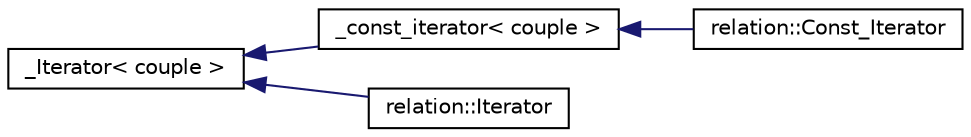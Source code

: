 digraph "Graphical Class Hierarchy"
{
  edge [fontname="Helvetica",fontsize="10",labelfontname="Helvetica",labelfontsize="10"];
  node [fontname="Helvetica",fontsize="10",shape=record];
  rankdir="LR";
  Node1 [label="_Iterator\< couple \>",height=0.2,width=0.4,color="black", fillcolor="white", style="filled",URL="$class__Iterator.html"];
  Node1 -> Node2 [dir="back",color="midnightblue",fontsize="10",style="solid",fontname="Helvetica"];
  Node2 [label="_const_iterator\< couple \>",height=0.2,width=0.4,color="black", fillcolor="white", style="filled",URL="$class__const__iterator.html"];
  Node2 -> Node3 [dir="back",color="midnightblue",fontsize="10",style="solid",fontname="Helvetica"];
  Node3 [label="relation::Const_Iterator",height=0.2,width=0.4,color="black", fillcolor="white", style="filled",URL="$classrelation_1_1Const__Iterator.html"];
  Node1 -> Node4 [dir="back",color="midnightblue",fontsize="10",style="solid",fontname="Helvetica"];
  Node4 [label="relation::Iterator",height=0.2,width=0.4,color="black", fillcolor="white", style="filled",URL="$classrelation_1_1Iterator.html"];
}
